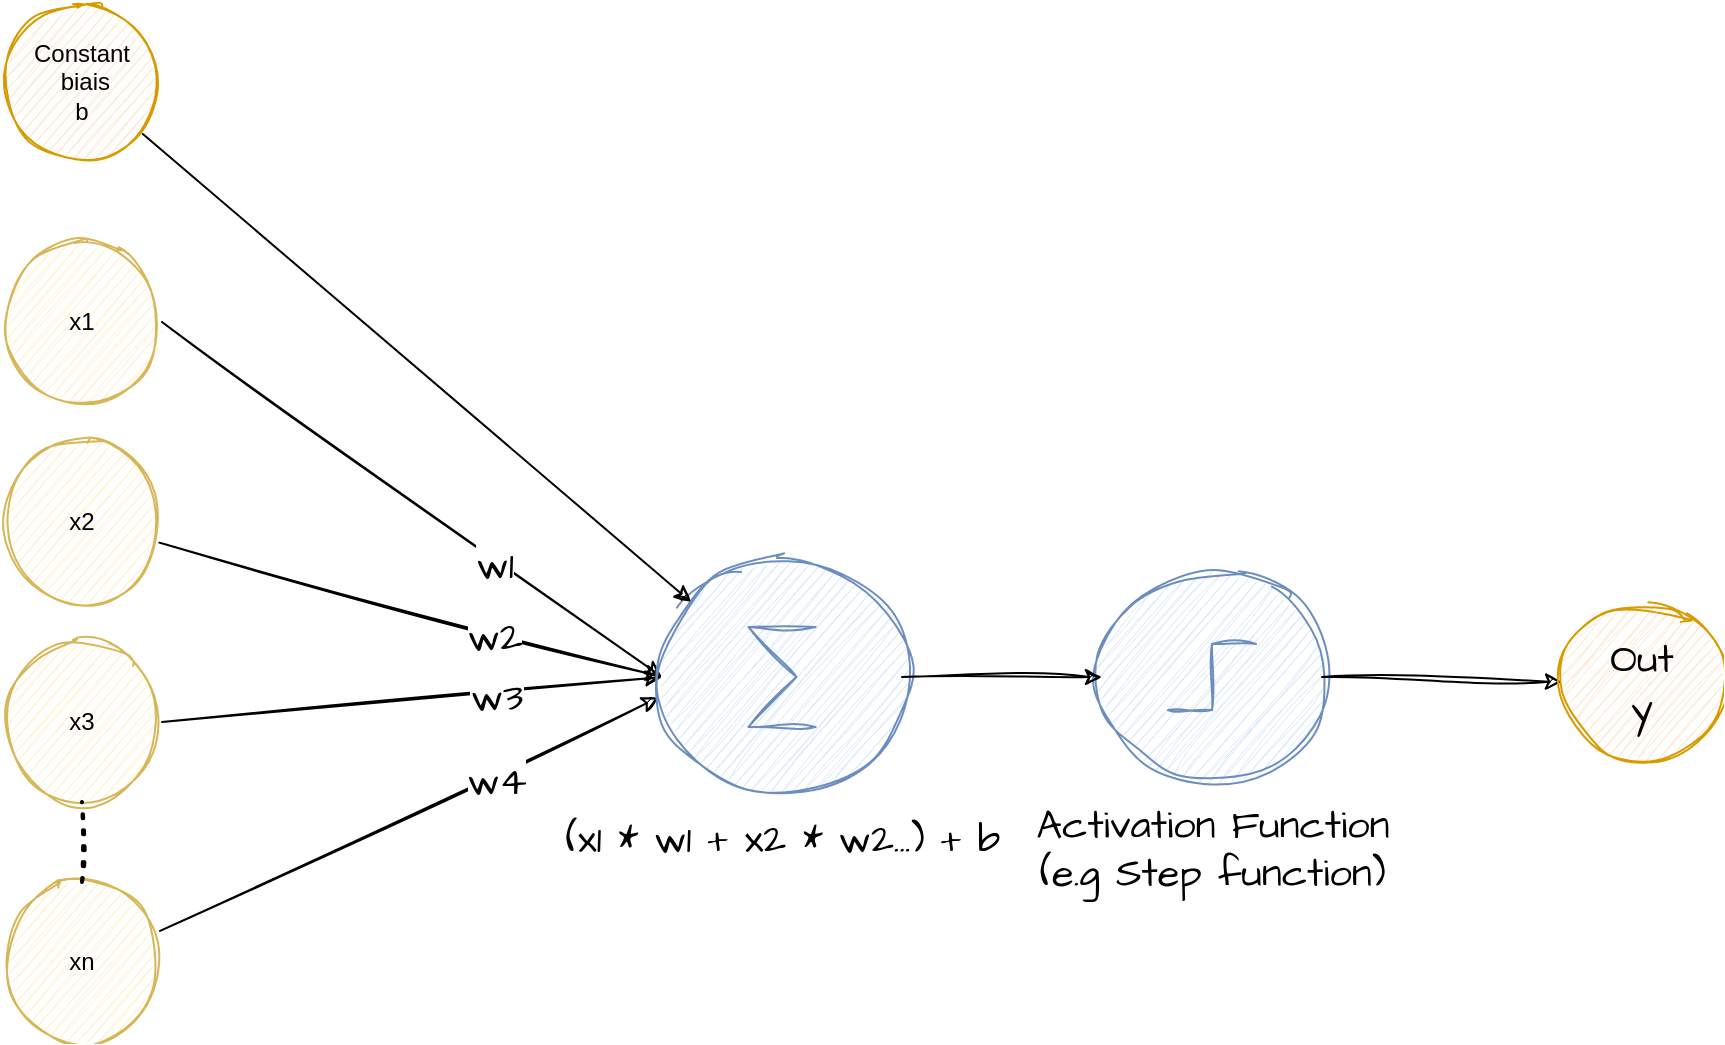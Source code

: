 <mxfile version="20.6.2" type="device" pages="2"><diagram id="TgBtgK0Y7_O8Qj8Y8Nwz" name="perceptron"><mxGraphModel dx="1422" dy="588" grid="1" gridSize="10" guides="1" tooltips="1" connect="1" arrows="1" fold="1" page="1" pageScale="1" pageWidth="2336" pageHeight="1654" math="0" shadow="0"><root><mxCell id="0"/><mxCell id="1" parent="0"/><mxCell id="UYKM22UDZE2ikLZhvYj1-1" value="x1" style="ellipse;whiteSpace=wrap;html=1;aspect=fixed;sketch=1;fillColor=#fff2cc;strokeColor=#d6b656;" parent="1" vertex="1"><mxGeometry x="60" y="130" width="80" height="80" as="geometry"/></mxCell><mxCell id="UYKM22UDZE2ikLZhvYj1-2" value="xn" style="ellipse;whiteSpace=wrap;html=1;aspect=fixed;sketch=1;fillColor=#fff2cc;strokeColor=#d6b656;" parent="1" vertex="1"><mxGeometry x="60" y="450" width="80" height="80" as="geometry"/></mxCell><mxCell id="UYKM22UDZE2ikLZhvYj1-3" value="x3" style="ellipse;whiteSpace=wrap;html=1;aspect=fixed;sketch=1;fillColor=#fff2cc;strokeColor=#d6b656;" parent="1" vertex="1"><mxGeometry x="60" y="330" width="80" height="80" as="geometry"/></mxCell><mxCell id="UYKM22UDZE2ikLZhvYj1-4" value="x2" style="ellipse;whiteSpace=wrap;html=1;aspect=fixed;sketch=1;fillColor=#fff2cc;strokeColor=#d6b656;" parent="1" vertex="1"><mxGeometry x="60" y="230" width="80" height="80" as="geometry"/></mxCell><mxCell id="UYKM22UDZE2ikLZhvYj1-5" value="" style="endArrow=classic;html=1;rounded=0;exitX=1;exitY=0.5;exitDx=0;exitDy=0;sketch=1;entryX=0;entryY=0.5;entryDx=0;entryDy=0;entryPerimeter=0;" parent="1" source="UYKM22UDZE2ikLZhvYj1-1" target="UYKM22UDZE2ikLZhvYj1-16" edge="1"><mxGeometry width="50" height="50" relative="1" as="geometry"><mxPoint x="380" y="230" as="sourcePoint"/><mxPoint x="298.136" y="306.097" as="targetPoint"/></mxGeometry></mxCell><mxCell id="UYKM22UDZE2ikLZhvYj1-9" value="w1" style="edgeLabel;html=1;align=center;verticalAlign=middle;resizable=0;points=[];fontSize=20;fontFamily=Architects Daughter;" parent="UYKM22UDZE2ikLZhvYj1-5" vertex="1" connectable="0"><mxGeometry x="0.336" y="-2" relative="1" as="geometry"><mxPoint as="offset"/></mxGeometry></mxCell><mxCell id="UYKM22UDZE2ikLZhvYj1-6" value="" style="endArrow=none;dashed=1;html=1;dashPattern=1 3;strokeWidth=2;rounded=0;exitX=0.5;exitY=0;exitDx=0;exitDy=0;entryX=0.5;entryY=1;entryDx=0;entryDy=0;sketch=1;" parent="1" source="UYKM22UDZE2ikLZhvYj1-2" target="UYKM22UDZE2ikLZhvYj1-3" edge="1"><mxGeometry width="50" height="50" relative="1" as="geometry"><mxPoint x="190" y="440" as="sourcePoint"/><mxPoint x="240" y="390" as="targetPoint"/></mxGeometry></mxCell><mxCell id="UYKM22UDZE2ikLZhvYj1-8" value="Constant&lt;br&gt;&amp;nbsp;biais&lt;br&gt;b" style="ellipse;whiteSpace=wrap;html=1;aspect=fixed;sketch=1;fillColor=#ffe6cc;strokeColor=#d79b00;" parent="1" vertex="1"><mxGeometry x="60" y="10" width="80" height="80" as="geometry"/></mxCell><mxCell id="UYKM22UDZE2ikLZhvYj1-10" value="" style="endArrow=classic;html=1;rounded=0;sketch=1;entryX=0;entryY=0.5;entryDx=0;entryDy=0;entryPerimeter=0;" parent="1" source="UYKM22UDZE2ikLZhvYj1-4" target="UYKM22UDZE2ikLZhvYj1-16" edge="1"><mxGeometry width="50" height="50" relative="1" as="geometry"><mxPoint x="150" y="180" as="sourcePoint"/><mxPoint x="280.0" y="355" as="targetPoint"/></mxGeometry></mxCell><mxCell id="UYKM22UDZE2ikLZhvYj1-11" value="w2" style="edgeLabel;html=1;align=center;verticalAlign=middle;resizable=0;points=[];fontSize=20;fontFamily=Architects Daughter;" parent="UYKM22UDZE2ikLZhvYj1-10" vertex="1" connectable="0"><mxGeometry x="0.336" y="-2" relative="1" as="geometry"><mxPoint as="offset"/></mxGeometry></mxCell><mxCell id="UYKM22UDZE2ikLZhvYj1-12" value="" style="endArrow=classic;html=1;rounded=0;sketch=1;entryX=0;entryY=0.5;entryDx=0;entryDy=0;exitX=1;exitY=0.5;exitDx=0;exitDy=0;entryPerimeter=0;" parent="1" source="UYKM22UDZE2ikLZhvYj1-3" target="UYKM22UDZE2ikLZhvYj1-16" edge="1"><mxGeometry width="50" height="50" relative="1" as="geometry"><mxPoint x="149.72" y="284.729" as="sourcePoint"/><mxPoint x="320" y="305" as="targetPoint"/></mxGeometry></mxCell><mxCell id="UYKM22UDZE2ikLZhvYj1-13" value="w3" style="edgeLabel;html=1;align=center;verticalAlign=middle;resizable=0;points=[];fontSize=20;fontFamily=Architects Daughter;" parent="UYKM22UDZE2ikLZhvYj1-12" vertex="1" connectable="0"><mxGeometry x="0.336" y="-2" relative="1" as="geometry"><mxPoint as="offset"/></mxGeometry></mxCell><mxCell id="UYKM22UDZE2ikLZhvYj1-14" value="" style="endArrow=classic;html=1;rounded=0;sketch=1;entryX=-0.015;entryY=0.583;entryDx=0;entryDy=0;exitX=0.988;exitY=0.306;exitDx=0;exitDy=0;exitPerimeter=0;entryPerimeter=0;" parent="1" source="UYKM22UDZE2ikLZhvYj1-2" target="UYKM22UDZE2ikLZhvYj1-16" edge="1"><mxGeometry width="50" height="50" relative="1" as="geometry"><mxPoint x="150" y="380" as="sourcePoint"/><mxPoint x="301.967" y="408.033" as="targetPoint"/></mxGeometry></mxCell><mxCell id="UYKM22UDZE2ikLZhvYj1-15" value="w4" style="edgeLabel;html=1;align=center;verticalAlign=middle;resizable=0;points=[];fontSize=20;fontFamily=Architects Daughter;" parent="UYKM22UDZE2ikLZhvYj1-14" vertex="1" connectable="0"><mxGeometry x="0.336" y="-2" relative="1" as="geometry"><mxPoint as="offset"/></mxGeometry></mxCell><mxCell id="UYKM22UDZE2ikLZhvYj1-16" value="&lt;span style=&quot;&quot;&gt;(x1 * w1 + x2 * w2...) + b&lt;/span&gt;" style="verticalLabelPosition=bottom;shadow=0;dashed=0;align=center;html=1;verticalAlign=top;shape=mxgraph.electrical.abstract.sum;sketch=1;hachureGap=4;jiggle=2;fontFamily=Architects Daughter;fontSource=https%3A%2F%2Ffonts.googleapis.com%2Fcss%3Ffamily%3DArchitects%2BDaughter;fontSize=20;fillColor=#dae8fc;strokeColor=#6c8ebf;" parent="1" vertex="1"><mxGeometry x="390" y="285" width="120" height="125" as="geometry"/></mxCell><mxCell id="UYKM22UDZE2ikLZhvYj1-17" value="Activation Function&lt;br&gt;(e.g Step function)" style="pointerEvents=1;verticalLabelPosition=bottom;shadow=0;dashed=0;align=center;html=1;verticalAlign=top;shape=mxgraph.electrical.signal_sources.source;aspect=fixed;points=[[0.5,0,0],[1,0.5,0],[0.5,1,0],[0,0.5,0]];elSignalType=stepOn;sketch=1;hachureGap=4;jiggle=2;fontFamily=Architects Daughter;fontSource=https%3A%2F%2Ffonts.googleapis.com%2Fcss%3Ffamily%3DArchitects%2BDaughter;fontSize=20;fillColor=#dae8fc;strokeColor=#6c8ebf;" parent="1" vertex="1"><mxGeometry x="610" y="292.5" width="110" height="110" as="geometry"/></mxCell><mxCell id="UYKM22UDZE2ikLZhvYj1-18" value="" style="endArrow=classic;html=1;rounded=0;sketch=1;hachureGap=4;jiggle=2;fontFamily=Architects Daughter;fontSource=https%3A%2F%2Ffonts.googleapis.com%2Fcss%3Ffamily%3DArchitects%2BDaughter;fontSize=16;exitX=1;exitY=0.5;exitDx=0;exitDy=0;exitPerimeter=0;entryX=0;entryY=0.5;entryDx=0;entryDy=0;entryPerimeter=0;" parent="1" source="UYKM22UDZE2ikLZhvYj1-16" target="UYKM22UDZE2ikLZhvYj1-17" edge="1"><mxGeometry width="50" height="50" relative="1" as="geometry"><mxPoint x="530" y="350" as="sourcePoint"/><mxPoint x="580" y="300" as="targetPoint"/></mxGeometry></mxCell><mxCell id="UYKM22UDZE2ikLZhvYj1-19" value="" style="endArrow=classic;html=1;rounded=0;sketch=1;hachureGap=4;jiggle=2;fontFamily=Architects Daughter;fontSource=https%3A%2F%2Ffonts.googleapis.com%2Fcss%3Ffamily%3DArchitects%2BDaughter;fontSize=16;exitX=1;exitY=0.5;exitDx=0;exitDy=0;exitPerimeter=0;" parent="1" source="UYKM22UDZE2ikLZhvYj1-17" edge="1"><mxGeometry width="50" height="50" relative="1" as="geometry"><mxPoint x="510" y="450" as="sourcePoint"/><mxPoint x="840" y="350" as="targetPoint"/></mxGeometry></mxCell><mxCell id="UYKM22UDZE2ikLZhvYj1-20" value="Out&lt;br&gt;y" style="ellipse;whiteSpace=wrap;html=1;aspect=fixed;sketch=1;hachureGap=4;jiggle=2;fontFamily=Architects Daughter;fontSource=https%3A%2F%2Ffonts.googleapis.com%2Fcss%3Ffamily%3DArchitects%2BDaughter;fontSize=20;fillColor=#ffe6cc;strokeColor=#d79b00;" parent="1" vertex="1"><mxGeometry x="840" y="310" width="80" height="80" as="geometry"/></mxCell><mxCell id="UYKM22UDZE2ikLZhvYj1-21" value="" style="endArrow=classic;html=1;rounded=0;sketch=1;hachureGap=4;jiggle=2;fontFamily=Architects Daughter;fontSource=https%3A%2F%2Ffonts.googleapis.com%2Fcss%3Ffamily%3DArchitects%2BDaughter;fontSize=16;entryX=0.121;entryY=0.2;entryDx=0;entryDy=0;entryPerimeter=0;" parent="1" source="UYKM22UDZE2ikLZhvYj1-8" target="UYKM22UDZE2ikLZhvYj1-16" edge="1"><mxGeometry width="50" height="50" relative="1" as="geometry"><mxPoint x="380" y="220" as="sourcePoint"/><mxPoint x="430" y="170" as="targetPoint"/></mxGeometry></mxCell></root></mxGraphModel></diagram><diagram id="PsWZgEhsYh4rGNorUUTw" name="CNN"><mxGraphModel dx="1673" dy="692" grid="1" gridSize="10" guides="1" tooltips="1" connect="1" arrows="1" fold="1" page="1" pageScale="1" pageWidth="2336" pageHeight="1654" math="0" shadow="0"><root><mxCell id="0"/><mxCell id="1" parent="0"/><mxCell id="ZtG8nK-ngRi0u3GqOOwX-1" value="" style="rounded=0;whiteSpace=wrap;html=1;" vertex="1" parent="1"><mxGeometry x="10" y="140" width="190" height="150" as="geometry"/></mxCell><mxCell id="ZtG8nK-ngRi0u3GqOOwX-2" value="" style="rounded=0;whiteSpace=wrap;html=1;" vertex="1" parent="1"><mxGeometry x="110" y="160" width="70" height="50" as="geometry"/></mxCell><mxCell id="ZtG8nK-ngRi0u3GqOOwX-3" value="Input" style="text;html=1;strokeColor=none;fillColor=none;align=center;verticalAlign=middle;whiteSpace=wrap;rounded=0;fontStyle=1;fontSize=20;" vertex="1" parent="1"><mxGeometry x="70" y="100" width="60" height="30" as="geometry"/></mxCell><mxCell id="ZtG8nK-ngRi0u3GqOOwX-5" value="" style="whiteSpace=wrap;html=1;aspect=fixed;" vertex="1" parent="1"><mxGeometry x="300" y="140" width="80" height="80" as="geometry"/></mxCell><mxCell id="ZtG8nK-ngRi0u3GqOOwX-6" value="" style="whiteSpace=wrap;html=1;aspect=fixed;" vertex="1" parent="1"><mxGeometry x="320" y="155" width="80" height="80" as="geometry"/></mxCell><mxCell id="ZtG8nK-ngRi0u3GqOOwX-7" value="" style="whiteSpace=wrap;html=1;aspect=fixed;" vertex="1" parent="1"><mxGeometry x="340" y="170" width="80" height="80" as="geometry"/></mxCell><mxCell id="ZtG8nK-ngRi0u3GqOOwX-8" value="" style="whiteSpace=wrap;html=1;aspect=fixed;" vertex="1" parent="1"><mxGeometry x="350" y="185" width="80" height="80" as="geometry"/></mxCell><mxCell id="ZtG8nK-ngRi0u3GqOOwX-9" value="" style="whiteSpace=wrap;html=1;aspect=fixed;" vertex="1" parent="1"><mxGeometry x="400" y="200" width="20" height="20" as="geometry"/></mxCell><mxCell id="ZtG8nK-ngRi0u3GqOOwX-15" value="" style="whiteSpace=wrap;html=1;aspect=fixed;" vertex="1" parent="1"><mxGeometry x="500" y="162.5" width="65" height="65" as="geometry"/></mxCell><mxCell id="ZtG8nK-ngRi0u3GqOOwX-16" value="" style="whiteSpace=wrap;html=1;aspect=fixed;" vertex="1" parent="1"><mxGeometry x="520" y="177.5" width="65" height="65" as="geometry"/></mxCell><mxCell id="ZtG8nK-ngRi0u3GqOOwX-17" value="" style="whiteSpace=wrap;html=1;aspect=fixed;" vertex="1" parent="1"><mxGeometry x="540" y="192.5" width="65" height="65" as="geometry"/></mxCell><mxCell id="ZtG8nK-ngRi0u3GqOOwX-18" value="" style="ellipse;whiteSpace=wrap;html=1;aspect=fixed;" vertex="1" parent="1"><mxGeometry x="700" y="105" width="80" height="80" as="geometry"/></mxCell><mxCell id="ZtG8nK-ngRi0u3GqOOwX-19" value="" style="ellipse;whiteSpace=wrap;html=1;aspect=fixed;" vertex="1" parent="1"><mxGeometry x="700" y="210" width="80" height="80" as="geometry"/></mxCell><mxCell id="ZtG8nK-ngRi0u3GqOOwX-20" value="" style="ellipse;whiteSpace=wrap;html=1;aspect=fixed;" vertex="1" parent="1"><mxGeometry x="700" y="320" width="80" height="80" as="geometry"/></mxCell><mxCell id="ZtG8nK-ngRi0u3GqOOwX-22" value="" style="ellipse;whiteSpace=wrap;html=1;aspect=fixed;" vertex="1" parent="1"><mxGeometry x="860" y="210" width="50" height="50" as="geometry"/></mxCell><mxCell id="ZtG8nK-ngRi0u3GqOOwX-25" value="" style="ellipse;whiteSpace=wrap;html=1;aspect=fixed;" vertex="1" parent="1"><mxGeometry x="860" y="290" width="50" height="50" as="geometry"/></mxCell><mxCell id="ZtG8nK-ngRi0u3GqOOwX-27" value="" style="endArrow=none;dashed=1;html=1;dashPattern=1 3;strokeWidth=2;rounded=0;exitX=1;exitY=0.25;exitDx=0;exitDy=0;" edge="1" parent="1" source="ZtG8nK-ngRi0u3GqOOwX-9" target="ZtG8nK-ngRi0u3GqOOwX-17"><mxGeometry width="50" height="50" relative="1" as="geometry"><mxPoint x="510" y="280" as="sourcePoint"/><mxPoint x="560" y="230" as="targetPoint"/></mxGeometry></mxCell><mxCell id="ZtG8nK-ngRi0u3GqOOwX-29" value="" style="endArrow=none;dashed=1;html=1;dashPattern=1 3;strokeWidth=2;rounded=0;exitX=1;exitY=0;exitDx=0;exitDy=0;entryX=0;entryY=0.75;entryDx=0;entryDy=0;" edge="1" parent="1" source="ZtG8nK-ngRi0u3GqOOwX-2" target="ZtG8nK-ngRi0u3GqOOwX-8"><mxGeometry width="50" height="50" relative="1" as="geometry"><mxPoint x="250" y="270" as="sourcePoint"/><mxPoint x="300" y="220" as="targetPoint"/></mxGeometry></mxCell><mxCell id="ZtG8nK-ngRi0u3GqOOwX-30" value="" style="endArrow=none;dashed=1;html=1;dashPattern=1 3;strokeWidth=2;rounded=0;exitX=1;exitY=0;exitDx=0;exitDy=0;entryX=0;entryY=0.5;entryDx=0;entryDy=0;" edge="1" parent="1" source="ZtG8nK-ngRi0u3GqOOwX-15" target="ZtG8nK-ngRi0u3GqOOwX-18"><mxGeometry width="50" height="50" relative="1" as="geometry"><mxPoint x="670" y="220" as="sourcePoint"/><mxPoint x="720" y="170" as="targetPoint"/></mxGeometry></mxCell><mxCell id="ZtG8nK-ngRi0u3GqOOwX-31" value="" style="endArrow=none;dashed=1;html=1;dashPattern=1 3;strokeWidth=2;rounded=0;exitX=0.75;exitY=1;exitDx=0;exitDy=0;entryX=0;entryY=0.5;entryDx=0;entryDy=0;" edge="1" parent="1" source="ZtG8nK-ngRi0u3GqOOwX-17" target="ZtG8nK-ngRi0u3GqOOwX-20"><mxGeometry width="50" height="50" relative="1" as="geometry"><mxPoint x="575" y="172.5" as="sourcePoint"/><mxPoint x="698.8" y="452.08" as="targetPoint"/></mxGeometry></mxCell><mxCell id="ZtG8nK-ngRi0u3GqOOwX-32" value="" style="endArrow=none;dashed=1;html=1;dashPattern=1 3;strokeWidth=2;rounded=0;exitX=1;exitY=0.5;exitDx=0;exitDy=0;entryX=0;entryY=0.5;entryDx=0;entryDy=0;" edge="1" parent="1" source="ZtG8nK-ngRi0u3GqOOwX-18" target="ZtG8nK-ngRi0u3GqOOwX-22"><mxGeometry width="50" height="50" relative="1" as="geometry"><mxPoint x="770" y="220" as="sourcePoint"/><mxPoint x="820" y="170" as="targetPoint"/></mxGeometry></mxCell><mxCell id="ZtG8nK-ngRi0u3GqOOwX-33" value="" style="endArrow=none;dashed=1;html=1;dashPattern=1 3;strokeWidth=2;rounded=0;exitX=1;exitY=0;exitDx=0;exitDy=0;entryX=0;entryY=0.5;entryDx=0;entryDy=0;" edge="1" parent="1" source="ZtG8nK-ngRi0u3GqOOwX-19"><mxGeometry width="50" height="50" relative="1" as="geometry"><mxPoint x="790" y="155.0" as="sourcePoint"/><mxPoint x="870" y="245" as="targetPoint"/></mxGeometry></mxCell><mxCell id="ZtG8nK-ngRi0u3GqOOwX-34" value="" style="endArrow=none;dashed=1;html=1;dashPattern=1 3;strokeWidth=2;rounded=0;exitX=1;exitY=0;exitDx=0;exitDy=0;" edge="1" parent="1" target="ZtG8nK-ngRi0u3GqOOwX-25"><mxGeometry width="50" height="50" relative="1" as="geometry"><mxPoint x="778.284" y="231.716" as="sourcePoint"/><mxPoint x="880" y="255" as="targetPoint"/></mxGeometry></mxCell><mxCell id="ZtG8nK-ngRi0u3GqOOwX-36" value="" style="endArrow=none;dashed=1;html=1;dashPattern=1 3;strokeWidth=2;rounded=0;" edge="1" parent="1" source="ZtG8nK-ngRi0u3GqOOwX-20"><mxGeometry width="50" height="50" relative="1" as="geometry"><mxPoint x="788.284" y="241.716" as="sourcePoint"/><mxPoint x="860" y="320" as="targetPoint"/></mxGeometry></mxCell><mxCell id="ZtG8nK-ngRi0u3GqOOwX-37" value="" style="endArrow=none;dashed=1;html=1;dashPattern=1 3;strokeWidth=2;rounded=0;exitX=0.963;exitY=0.181;exitDx=0;exitDy=0;exitPerimeter=0;entryX=0;entryY=1;entryDx=0;entryDy=0;" edge="1" parent="1" source="ZtG8nK-ngRi0u3GqOOwX-20" target="ZtG8nK-ngRi0u3GqOOwX-22"><mxGeometry width="50" height="50" relative="1" as="geometry"><mxPoint x="763.52" y="423.92" as="sourcePoint"/><mxPoint x="870" y="340" as="targetPoint"/></mxGeometry></mxCell><mxCell id="ZtG8nK-ngRi0u3GqOOwX-38" value="" style="endArrow=none;dashed=1;html=1;dashPattern=1 3;strokeWidth=2;rounded=0;exitX=1;exitY=0;exitDx=0;exitDy=0;entryX=0;entryY=0.5;entryDx=0;entryDy=0;" edge="1" parent="1"><mxGeometry width="50" height="50" relative="1" as="geometry"><mxPoint x="778.284" y="231.716" as="sourcePoint"/><mxPoint x="880" y="255" as="targetPoint"/></mxGeometry></mxCell><mxCell id="ZtG8nK-ngRi0u3GqOOwX-40" value="" style="endArrow=none;dashed=1;html=1;dashPattern=1 3;strokeWidth=2;rounded=0;exitX=1;exitY=1;exitDx=0;exitDy=0;entryX=0;entryY=0.5;entryDx=0;entryDy=0;" edge="1" parent="1" source="ZtG8nK-ngRi0u3GqOOwX-18" target="ZtG8nK-ngRi0u3GqOOwX-22"><mxGeometry width="50" height="50" relative="1" as="geometry"><mxPoint x="778.284" y="231.716" as="sourcePoint"/><mxPoint x="880" y="255" as="targetPoint"/></mxGeometry></mxCell><mxCell id="ZtG8nK-ngRi0u3GqOOwX-42" value="Convolution" style="text;html=1;strokeColor=none;fillColor=none;align=center;verticalAlign=middle;whiteSpace=wrap;rounded=0;fontStyle=1;fontSize=20;" vertex="1" parent="1"><mxGeometry x="270" y="100" width="60" height="30" as="geometry"/></mxCell><mxCell id="ZtG8nK-ngRi0u3GqOOwX-43" value="Pooling" style="text;html=1;strokeColor=none;fillColor=none;align=center;verticalAlign=middle;whiteSpace=wrap;rounded=0;fontStyle=1;fontSize=20;" vertex="1" parent="1"><mxGeometry x="490" y="110" width="60" height="30" as="geometry"/></mxCell><mxCell id="ZtG8nK-ngRi0u3GqOOwX-44" value="Fully-connected" style="text;html=1;strokeColor=none;fillColor=none;align=center;verticalAlign=middle;whiteSpace=wrap;rounded=0;fontStyle=1;fontSize=20;" vertex="1" parent="1"><mxGeometry x="670" y="50" width="100" height="30" as="geometry"/></mxCell><mxCell id="ZtG8nK-ngRi0u3GqOOwX-45" value="Output" style="text;html=1;strokeColor=none;fillColor=none;align=center;verticalAlign=middle;whiteSpace=wrap;rounded=0;fontStyle=1;fontSize=20;" vertex="1" parent="1"><mxGeometry x="830" y="125" width="100" height="30" as="geometry"/></mxCell><mxCell id="ZtG8nK-ngRi0u3GqOOwX-46" value="Classification" style="text;html=1;strokeColor=none;fillColor=none;align=center;verticalAlign=middle;whiteSpace=wrap;rounded=0;fontSize=20;" vertex="1" parent="1"><mxGeometry x="660" y="430" width="160" height="30" as="geometry"/></mxCell><mxCell id="ZtG8nK-ngRi0u3GqOOwX-47" value="Features Extraction" style="text;html=1;strokeColor=none;fillColor=none;align=center;verticalAlign=middle;whiteSpace=wrap;rounded=0;fontSize=20;" vertex="1" parent="1"><mxGeometry x="220" y="430" width="220" height="30" as="geometry"/></mxCell><mxCell id="ZtG8nK-ngRi0u3GqOOwX-49" value="" style="endArrow=none;html=1;rounded=0;fontSize=20;" edge="1" parent="1"><mxGeometry width="50" height="50" relative="1" as="geometry"><mxPoint x="610" y="470" as="sourcePoint"/><mxPoint x="610" y="340" as="targetPoint"/></mxGeometry></mxCell></root></mxGraphModel></diagram></mxfile>